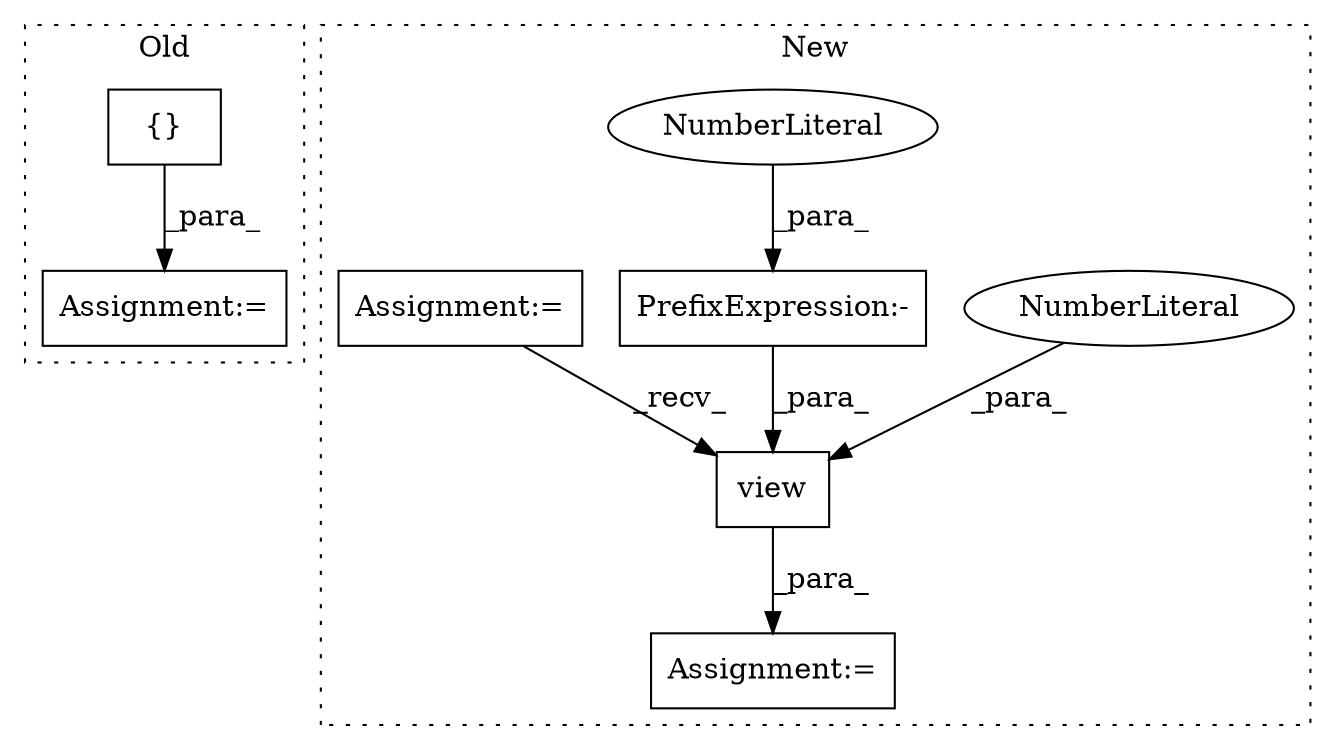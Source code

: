 digraph G {
subgraph cluster0 {
1 [label="{}" a="4" s="505" l="2" shape="box"];
7 [label="Assignment:=" a="7" s="476" l="1" shape="box"];
label = "Old";
style="dotted";
}
subgraph cluster1 {
2 [label="view" a="32" s="657,666" l="5,1" shape="box"];
3 [label="NumberLiteral" a="34" s="662" l="1" shape="ellipse"];
4 [label="Assignment:=" a="7" s="625" l="1" shape="box"];
5 [label="PrefixExpression:-" a="38" s="664" l="1" shape="box"];
6 [label="NumberLiteral" a="34" s="665" l="1" shape="ellipse"];
8 [label="Assignment:=" a="7" s="547" l="1" shape="box"];
label = "New";
style="dotted";
}
1 -> 7 [label="_para_"];
2 -> 4 [label="_para_"];
3 -> 2 [label="_para_"];
5 -> 2 [label="_para_"];
6 -> 5 [label="_para_"];
8 -> 2 [label="_recv_"];
}